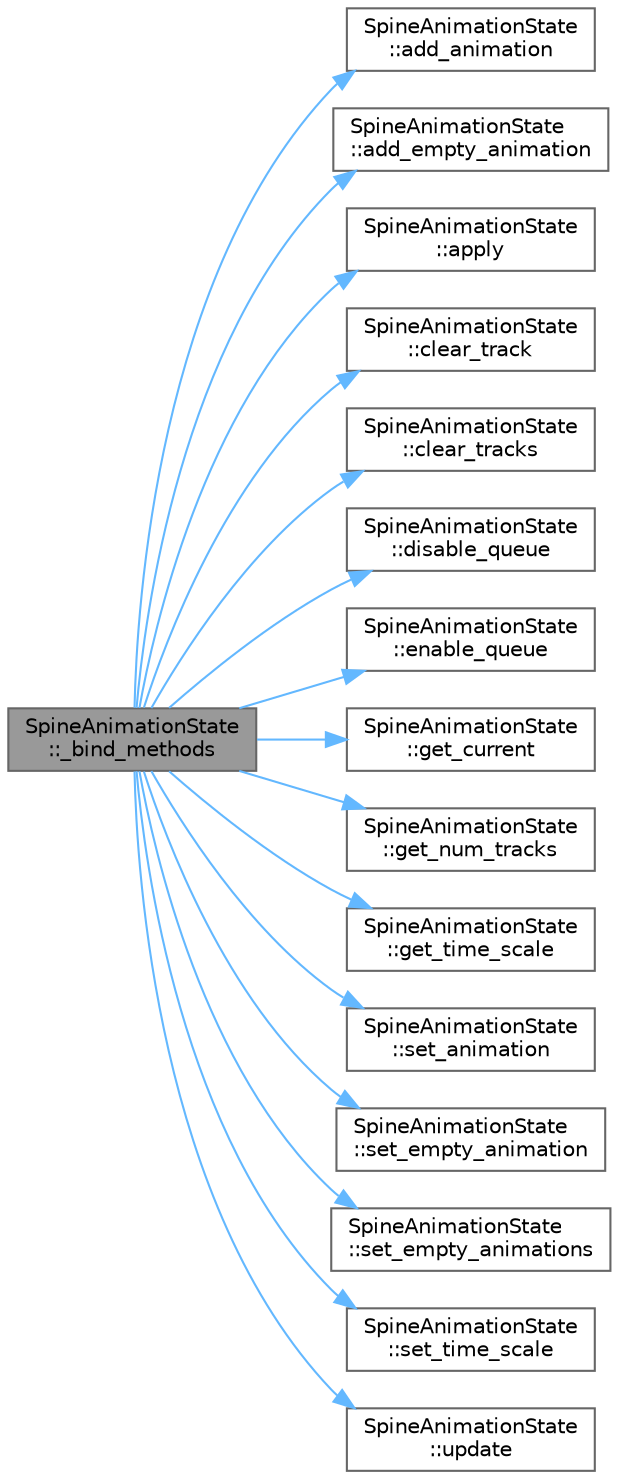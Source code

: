 digraph "SpineAnimationState::_bind_methods"
{
 // LATEX_PDF_SIZE
  bgcolor="transparent";
  edge [fontname=Helvetica,fontsize=10,labelfontname=Helvetica,labelfontsize=10];
  node [fontname=Helvetica,fontsize=10,shape=box,height=0.2,width=0.4];
  rankdir="LR";
  Node1 [id="Node000001",label="SpineAnimationState\l::_bind_methods",height=0.2,width=0.4,color="gray40", fillcolor="grey60", style="filled", fontcolor="black",tooltip=" "];
  Node1 -> Node2 [id="edge1_Node000001_Node000002",color="steelblue1",style="solid",tooltip=" "];
  Node2 [id="Node000002",label="SpineAnimationState\l::add_animation",height=0.2,width=0.4,color="grey40", fillcolor="white", style="filled",URL="$class_spine_animation_state.html#a2f8bd68d57be14834c758ec2027bc2d0",tooltip=" "];
  Node1 -> Node3 [id="edge2_Node000001_Node000003",color="steelblue1",style="solid",tooltip=" "];
  Node3 [id="Node000003",label="SpineAnimationState\l::add_empty_animation",height=0.2,width=0.4,color="grey40", fillcolor="white", style="filled",URL="$class_spine_animation_state.html#a62be24b83200686fb58223d8a39de273",tooltip=" "];
  Node1 -> Node4 [id="edge3_Node000001_Node000004",color="steelblue1",style="solid",tooltip=" "];
  Node4 [id="Node000004",label="SpineAnimationState\l::apply",height=0.2,width=0.4,color="grey40", fillcolor="white", style="filled",URL="$class_spine_animation_state.html#ad1147e52f89ae08fcb6afde3f7fac524",tooltip=" "];
  Node1 -> Node5 [id="edge4_Node000001_Node000005",color="steelblue1",style="solid",tooltip=" "];
  Node5 [id="Node000005",label="SpineAnimationState\l::clear_track",height=0.2,width=0.4,color="grey40", fillcolor="white", style="filled",URL="$class_spine_animation_state.html#a0e048a0801fb544c2fe143d1bbf1df5e",tooltip=" "];
  Node1 -> Node6 [id="edge5_Node000001_Node000006",color="steelblue1",style="solid",tooltip=" "];
  Node6 [id="Node000006",label="SpineAnimationState\l::clear_tracks",height=0.2,width=0.4,color="grey40", fillcolor="white", style="filled",URL="$class_spine_animation_state.html#aa06dfec1d64e959b69b329f1c34b486c",tooltip=" "];
  Node1 -> Node7 [id="edge6_Node000001_Node000007",color="steelblue1",style="solid",tooltip=" "];
  Node7 [id="Node000007",label="SpineAnimationState\l::disable_queue",height=0.2,width=0.4,color="grey40", fillcolor="white", style="filled",URL="$class_spine_animation_state.html#a3f4ab1643f3e87bebb388065abbbacfe",tooltip=" "];
  Node1 -> Node8 [id="edge7_Node000001_Node000008",color="steelblue1",style="solid",tooltip=" "];
  Node8 [id="Node000008",label="SpineAnimationState\l::enable_queue",height=0.2,width=0.4,color="grey40", fillcolor="white", style="filled",URL="$class_spine_animation_state.html#ac44dae114782cd195f994a952e04014b",tooltip=" "];
  Node1 -> Node9 [id="edge8_Node000001_Node000009",color="steelblue1",style="solid",tooltip=" "];
  Node9 [id="Node000009",label="SpineAnimationState\l::get_current",height=0.2,width=0.4,color="grey40", fillcolor="white", style="filled",URL="$class_spine_animation_state.html#a964c2367b7179c5a89676e71a06b1baf",tooltip=" "];
  Node1 -> Node10 [id="edge9_Node000001_Node000010",color="steelblue1",style="solid",tooltip=" "];
  Node10 [id="Node000010",label="SpineAnimationState\l::get_num_tracks",height=0.2,width=0.4,color="grey40", fillcolor="white", style="filled",URL="$class_spine_animation_state.html#a89634be3c3e0fa7b72a90ee9a6b9c63d",tooltip=" "];
  Node1 -> Node11 [id="edge10_Node000001_Node000011",color="steelblue1",style="solid",tooltip=" "];
  Node11 [id="Node000011",label="SpineAnimationState\l::get_time_scale",height=0.2,width=0.4,color="grey40", fillcolor="white", style="filled",URL="$class_spine_animation_state.html#ad7483d40390d641afe25d8cbb255e0f0",tooltip=" "];
  Node1 -> Node12 [id="edge11_Node000001_Node000012",color="steelblue1",style="solid",tooltip=" "];
  Node12 [id="Node000012",label="SpineAnimationState\l::set_animation",height=0.2,width=0.4,color="grey40", fillcolor="white", style="filled",URL="$class_spine_animation_state.html#a60c01538820d5ec461d46667abe58afc",tooltip=" "];
  Node1 -> Node13 [id="edge12_Node000001_Node000013",color="steelblue1",style="solid",tooltip=" "];
  Node13 [id="Node000013",label="SpineAnimationState\l::set_empty_animation",height=0.2,width=0.4,color="grey40", fillcolor="white", style="filled",URL="$class_spine_animation_state.html#afac0f32395c9effc9ed3233b49cf2851",tooltip=" "];
  Node1 -> Node14 [id="edge13_Node000001_Node000014",color="steelblue1",style="solid",tooltip=" "];
  Node14 [id="Node000014",label="SpineAnimationState\l::set_empty_animations",height=0.2,width=0.4,color="grey40", fillcolor="white", style="filled",URL="$class_spine_animation_state.html#a9eb707affde1672550cde4f6a78a85b0",tooltip=" "];
  Node1 -> Node15 [id="edge14_Node000001_Node000015",color="steelblue1",style="solid",tooltip=" "];
  Node15 [id="Node000015",label="SpineAnimationState\l::set_time_scale",height=0.2,width=0.4,color="grey40", fillcolor="white", style="filled",URL="$class_spine_animation_state.html#a74472c461b9dc1aa453fc3d2dad68974",tooltip=" "];
  Node1 -> Node16 [id="edge15_Node000001_Node000016",color="steelblue1",style="solid",tooltip=" "];
  Node16 [id="Node000016",label="SpineAnimationState\l::update",height=0.2,width=0.4,color="grey40", fillcolor="white", style="filled",URL="$class_spine_animation_state.html#a6e934c9ff9b739241aa53e0c82799dba",tooltip=" "];
}
